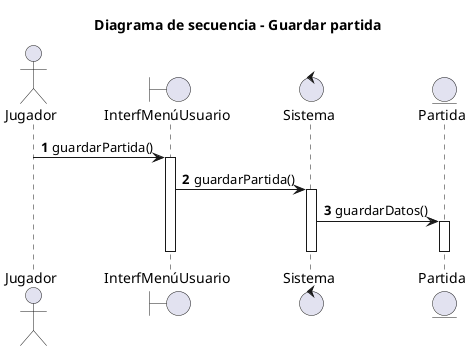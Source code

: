 @startuml
title Diagrama de secuencia - Guardar partida
autonumber
actor Jugador
boundary InterfMenúUsuario
control Sistema
entity Partida

Jugador -> InterfMenúUsuario : guardarPartida()
activate InterfMenúUsuario
InterfMenúUsuario -> Sistema : guardarPartida()
activate Sistema
Sistema -> Partida : guardarDatos()
activate Partida
deactivate Partida
deactivate Sistema
deactivate InterfMenúUsuario

@enduml